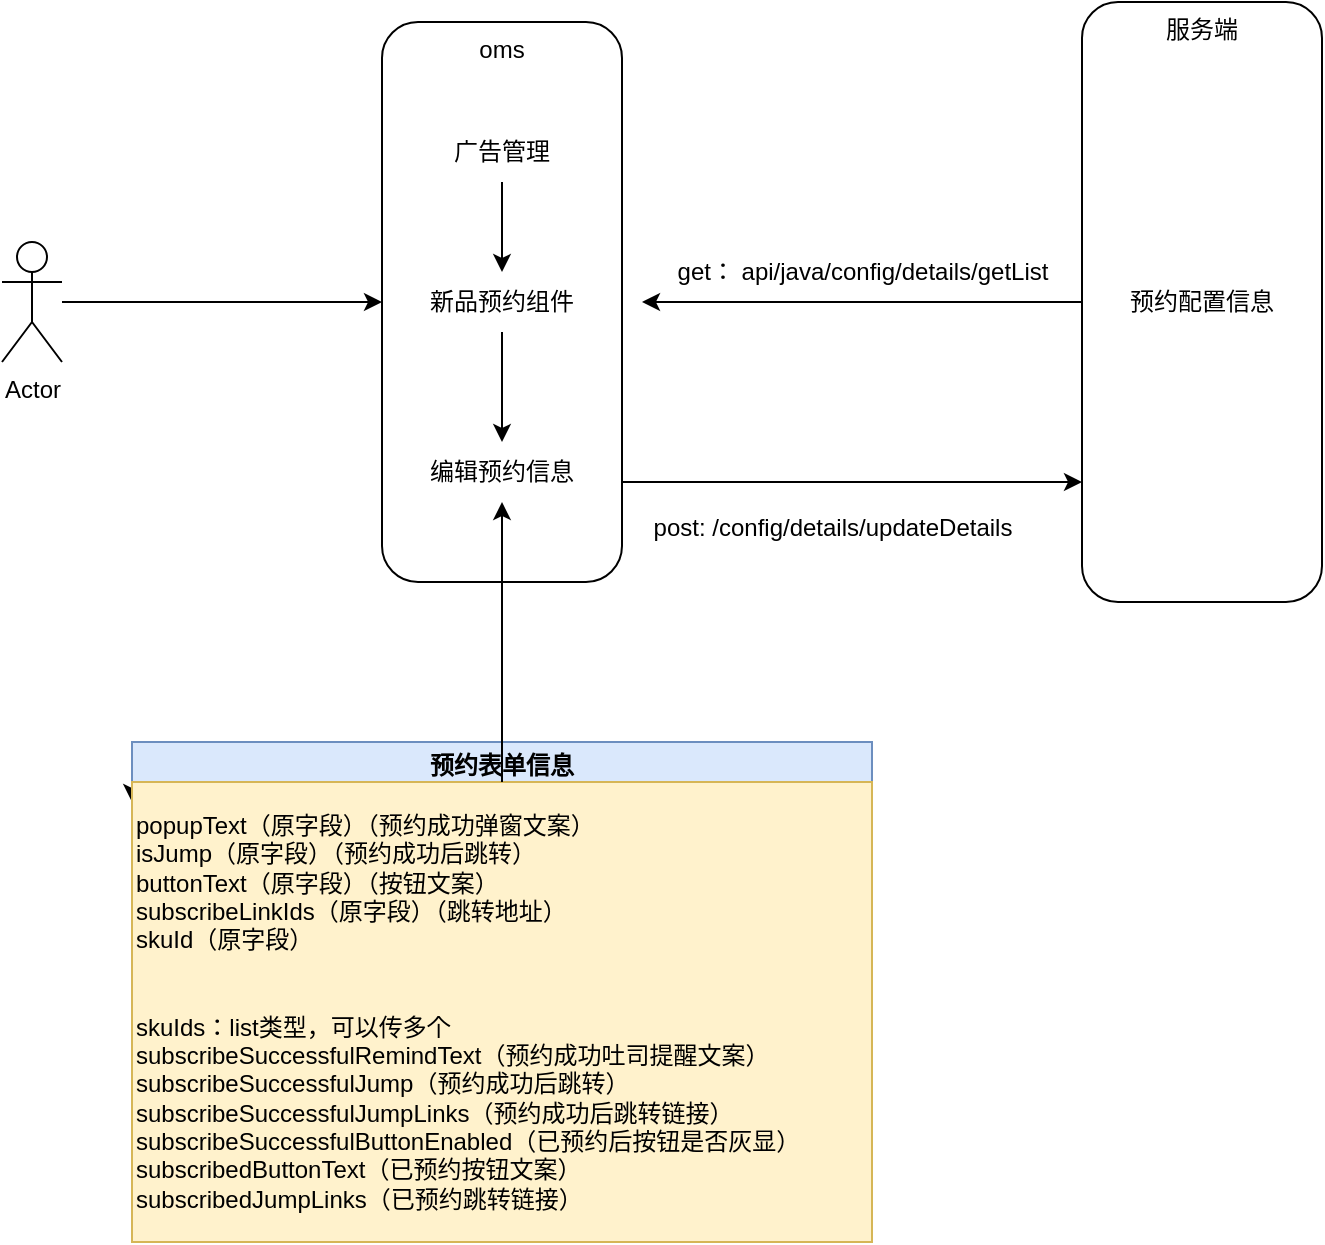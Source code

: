 <mxfile version="22.1.18" type="github">
  <diagram name="第 1 页" id="7LddtNs4FAAf9J0GI36v">
    <mxGraphModel dx="1434" dy="758" grid="1" gridSize="10" guides="1" tooltips="1" connect="1" arrows="1" fold="1" page="1" pageScale="1" pageWidth="827" pageHeight="1169" math="0" shadow="0">
      <root>
        <mxCell id="0" />
        <mxCell id="1" parent="0" />
        <mxCell id="nacviHGqD_DuH3hvzaA0-5" value="" style="edgeStyle=orthogonalEdgeStyle;rounded=0;orthogonalLoop=1;jettySize=auto;html=1;" edge="1" parent="1" source="nacviHGqD_DuH3hvzaA0-1" target="nacviHGqD_DuH3hvzaA0-4">
          <mxGeometry relative="1" as="geometry" />
        </mxCell>
        <mxCell id="nacviHGqD_DuH3hvzaA0-1" value="Actor" style="shape=umlActor;verticalLabelPosition=bottom;verticalAlign=top;html=1;outlineConnect=0;" vertex="1" parent="1">
          <mxGeometry x="100" y="350" width="30" height="60" as="geometry" />
        </mxCell>
        <mxCell id="nacviHGqD_DuH3hvzaA0-10" value="" style="edgeStyle=orthogonalEdgeStyle;rounded=0;orthogonalLoop=1;jettySize=auto;html=1;" edge="1" parent="1" source="nacviHGqD_DuH3hvzaA0-4" target="nacviHGqD_DuH3hvzaA0-9">
          <mxGeometry relative="1" as="geometry">
            <Array as="points">
              <mxPoint x="490" y="470" />
              <mxPoint x="490" y="470" />
            </Array>
          </mxGeometry>
        </mxCell>
        <mxCell id="nacviHGqD_DuH3hvzaA0-4" value="oms" style="rounded=1;whiteSpace=wrap;html=1;verticalAlign=top;" vertex="1" parent="1">
          <mxGeometry x="290" y="240" width="120" height="280" as="geometry" />
        </mxCell>
        <mxCell id="nacviHGqD_DuH3hvzaA0-21" value="" style="edgeStyle=orthogonalEdgeStyle;rounded=0;orthogonalLoop=1;jettySize=auto;html=1;" edge="1" parent="1" source="nacviHGqD_DuH3hvzaA0-6" target="nacviHGqD_DuH3hvzaA0-8">
          <mxGeometry relative="1" as="geometry" />
        </mxCell>
        <mxCell id="nacviHGqD_DuH3hvzaA0-6" value="广告管理" style="text;html=1;strokeColor=none;fillColor=none;align=center;verticalAlign=middle;whiteSpace=wrap;rounded=0;" vertex="1" parent="1">
          <mxGeometry x="320" y="290" width="60" height="30" as="geometry" />
        </mxCell>
        <mxCell id="nacviHGqD_DuH3hvzaA0-7" value="编辑预约信息" style="text;html=1;strokeColor=none;fillColor=none;align=center;verticalAlign=middle;whiteSpace=wrap;rounded=0;" vertex="1" parent="1">
          <mxGeometry x="300" y="450" width="100" height="30" as="geometry" />
        </mxCell>
        <mxCell id="nacviHGqD_DuH3hvzaA0-20" value="" style="edgeStyle=orthogonalEdgeStyle;rounded=0;orthogonalLoop=1;jettySize=auto;html=1;" edge="1" parent="1" source="nacviHGqD_DuH3hvzaA0-8" target="nacviHGqD_DuH3hvzaA0-7">
          <mxGeometry relative="1" as="geometry" />
        </mxCell>
        <mxCell id="nacviHGqD_DuH3hvzaA0-8" value="新品预约组件" style="text;html=1;strokeColor=none;fillColor=none;align=center;verticalAlign=middle;whiteSpace=wrap;rounded=0;" vertex="1" parent="1">
          <mxGeometry x="310" y="365" width="80" height="30" as="geometry" />
        </mxCell>
        <mxCell id="nacviHGqD_DuH3hvzaA0-15" style="edgeStyle=orthogonalEdgeStyle;rounded=0;orthogonalLoop=1;jettySize=auto;html=1;" edge="1" parent="1" source="nacviHGqD_DuH3hvzaA0-9">
          <mxGeometry relative="1" as="geometry">
            <mxPoint x="420" y="380" as="targetPoint" />
          </mxGeometry>
        </mxCell>
        <mxCell id="nacviHGqD_DuH3hvzaA0-9" value="服务端" style="whiteSpace=wrap;html=1;verticalAlign=top;rounded=1;" vertex="1" parent="1">
          <mxGeometry x="640" y="230" width="120" height="300" as="geometry" />
        </mxCell>
        <mxCell id="nacviHGqD_DuH3hvzaA0-11" value="预约配置信息" style="text;html=1;strokeColor=none;fillColor=none;align=center;verticalAlign=middle;whiteSpace=wrap;rounded=0;" vertex="1" parent="1">
          <mxGeometry x="660" y="365" width="80" height="30" as="geometry" />
        </mxCell>
        <mxCell id="nacviHGqD_DuH3hvzaA0-12" value="预约表单信息" style="swimlane;whiteSpace=wrap;html=1;movable=1;resizable=1;rotatable=1;deletable=1;editable=1;locked=0;connectable=1;fillColor=#dae8fc;strokeColor=#6c8ebf;" vertex="1" parent="1">
          <mxGeometry x="165" y="600" width="370" height="250" as="geometry" />
        </mxCell>
        <mxCell id="nacviHGqD_DuH3hvzaA0-18" style="edgeStyle=orthogonalEdgeStyle;rounded=0;orthogonalLoop=1;jettySize=auto;html=1;exitX=0;exitY=0;exitDx=0;exitDy=0;" edge="1" parent="nacviHGqD_DuH3hvzaA0-12" source="nacviHGqD_DuH3hvzaA0-17">
          <mxGeometry relative="1" as="geometry">
            <mxPoint y="30" as="targetPoint" />
          </mxGeometry>
        </mxCell>
        <mxCell id="nacviHGqD_DuH3hvzaA0-17" value="&lt;div&gt;popupText（原字段）（预约成功弹窗文案）&amp;nbsp;&lt;/div&gt;&lt;div&gt;isJump（原字段）（预约成功后跳转）&amp;nbsp;&lt;/div&gt;&lt;div&gt;buttonText（原字段）（按钮文案）&amp;nbsp;&lt;/div&gt;&lt;div&gt;subscribeLinkIds（原字段）（跳转地址）&amp;nbsp;&lt;/div&gt;&lt;div&gt;skuId（原字段）&lt;/div&gt;&lt;div&gt;&lt;br&gt;&lt;/div&gt;&lt;div&gt;&lt;br&gt;&lt;/div&gt;&lt;div&gt;skuIds：list类型，可以传多个&lt;/div&gt;&lt;div&gt;subscribeSuccessfulRemindText（预约成功吐司提醒文案）&lt;/div&gt;&lt;div&gt;subscribeSuccessfulJump（预约成功后跳转）&lt;/div&gt;&lt;div&gt;subscribeSuccessfulJumpLinks（预约成功后跳转链接）&lt;/div&gt;&lt;div&gt;subscribeSuccessfulButtonEnabled（已预约后按钮是否灰显）&lt;/div&gt;&lt;div&gt;subscribedButtonText（已预约按钮文案）&lt;/div&gt;&lt;div&gt;subscribedJumpLinks（已预约跳转链接）&lt;/div&gt;" style="text;html=1;strokeColor=#d6b656;fillColor=#fff2cc;align=left;verticalAlign=middle;whiteSpace=wrap;rounded=0;labelBackgroundColor=none;" vertex="1" parent="nacviHGqD_DuH3hvzaA0-12">
          <mxGeometry y="20" width="370" height="230" as="geometry" />
        </mxCell>
        <mxCell id="nacviHGqD_DuH3hvzaA0-19" style="edgeStyle=orthogonalEdgeStyle;rounded=0;orthogonalLoop=1;jettySize=auto;html=1;entryX=0.5;entryY=1;entryDx=0;entryDy=0;" edge="1" parent="1" source="nacviHGqD_DuH3hvzaA0-17" target="nacviHGqD_DuH3hvzaA0-7">
          <mxGeometry relative="1" as="geometry" />
        </mxCell>
        <mxCell id="nacviHGqD_DuH3hvzaA0-22" value="post: /config/details/updateDetails" style="text;html=1;align=center;verticalAlign=middle;resizable=0;points=[];autosize=1;strokeColor=none;fillColor=none;" vertex="1" parent="1">
          <mxGeometry x="415" y="478" width="200" height="30" as="geometry" />
        </mxCell>
        <mxCell id="nacviHGqD_DuH3hvzaA0-24" value="get： api/java/config/details/getList" style="text;html=1;align=center;verticalAlign=middle;resizable=0;points=[];autosize=1;strokeColor=none;fillColor=none;" vertex="1" parent="1">
          <mxGeometry x="425" y="350" width="210" height="30" as="geometry" />
        </mxCell>
      </root>
    </mxGraphModel>
  </diagram>
</mxfile>
